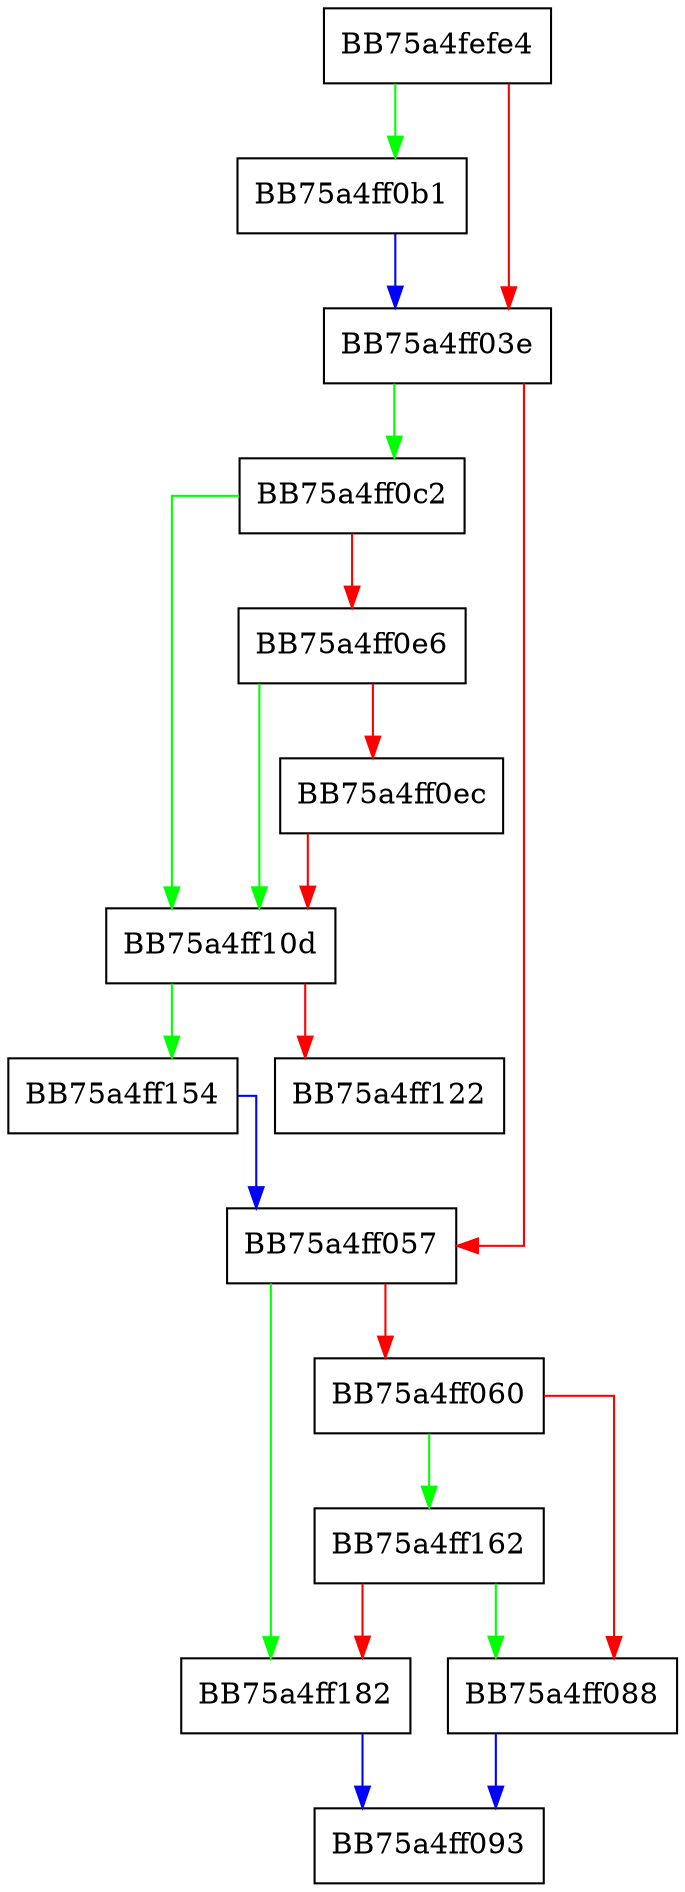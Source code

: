 digraph RecordPush {
  node [shape="box"];
  graph [splines=ortho];
  BB75a4fefe4 -> BB75a4ff0b1 [color="green"];
  BB75a4fefe4 -> BB75a4ff03e [color="red"];
  BB75a4ff03e -> BB75a4ff0c2 [color="green"];
  BB75a4ff03e -> BB75a4ff057 [color="red"];
  BB75a4ff057 -> BB75a4ff182 [color="green"];
  BB75a4ff057 -> BB75a4ff060 [color="red"];
  BB75a4ff060 -> BB75a4ff162 [color="green"];
  BB75a4ff060 -> BB75a4ff088 [color="red"];
  BB75a4ff088 -> BB75a4ff093 [color="blue"];
  BB75a4ff0b1 -> BB75a4ff03e [color="blue"];
  BB75a4ff0c2 -> BB75a4ff10d [color="green"];
  BB75a4ff0c2 -> BB75a4ff0e6 [color="red"];
  BB75a4ff0e6 -> BB75a4ff10d [color="green"];
  BB75a4ff0e6 -> BB75a4ff0ec [color="red"];
  BB75a4ff0ec -> BB75a4ff10d [color="red"];
  BB75a4ff10d -> BB75a4ff154 [color="green"];
  BB75a4ff10d -> BB75a4ff122 [color="red"];
  BB75a4ff154 -> BB75a4ff057 [color="blue"];
  BB75a4ff162 -> BB75a4ff088 [color="green"];
  BB75a4ff162 -> BB75a4ff182 [color="red"];
  BB75a4ff182 -> BB75a4ff093 [color="blue"];
}
